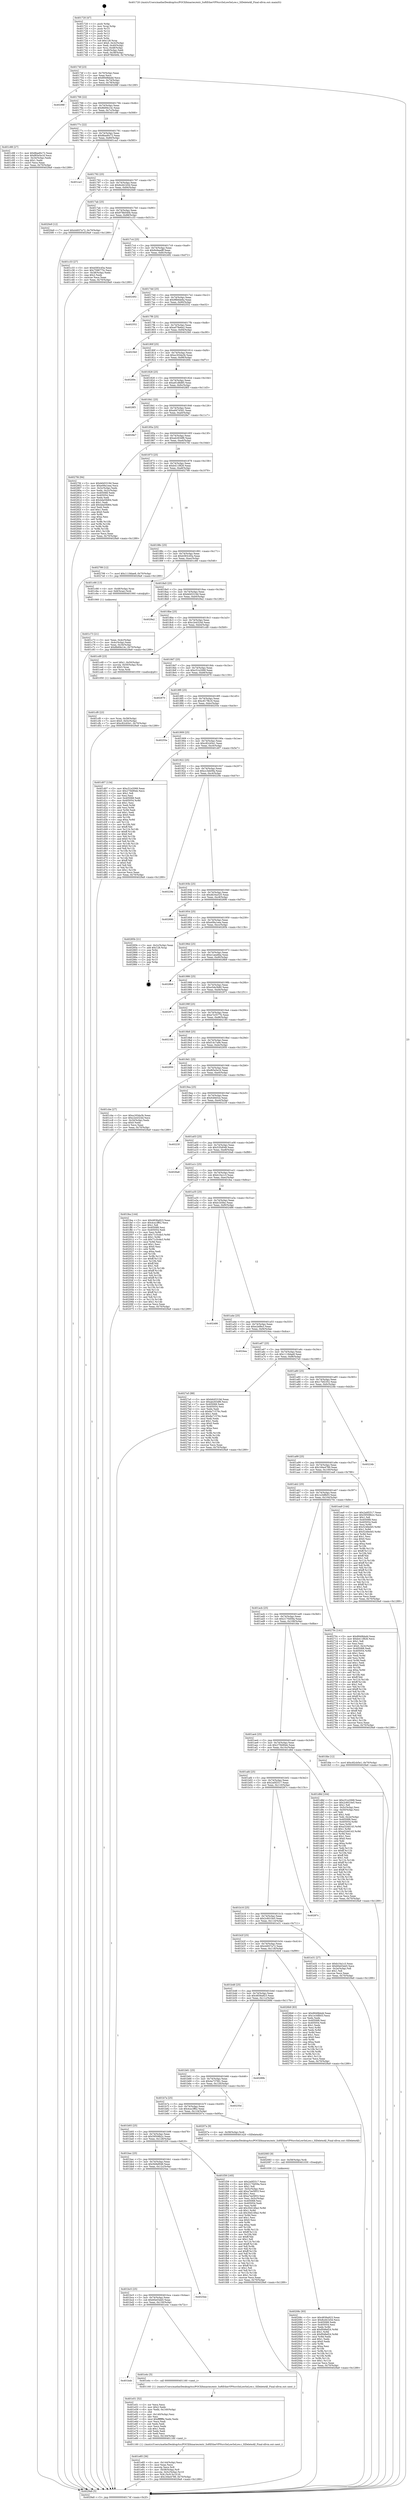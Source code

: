 digraph "0x401720" {
  label = "0x401720 (/mnt/c/Users/mathe/Desktop/tcc/POCII/binaries/extr_SoftEtherVPNsrcSeLowSeLow.c_SlDeleteAll_Final-ollvm.out::main(0))"
  labelloc = "t"
  node[shape=record]

  Entry [label="",width=0.3,height=0.3,shape=circle,fillcolor=black,style=filled]
  "0x40174f" [label="{
     0x40174f [23]\l
     | [instrs]\l
     &nbsp;&nbsp;0x40174f \<+3\>: mov -0x70(%rbp),%eax\l
     &nbsp;&nbsp;0x401752 \<+2\>: mov %eax,%ecx\l
     &nbsp;&nbsp;0x401754 \<+6\>: sub $0x8949bbdd,%ecx\l
     &nbsp;&nbsp;0x40175a \<+3\>: mov %eax,-0x74(%rbp)\l
     &nbsp;&nbsp;0x40175d \<+3\>: mov %ecx,-0x78(%rbp)\l
     &nbsp;&nbsp;0x401760 \<+6\>: je 000000000040298f \<main+0x126f\>\l
  }"]
  "0x40298f" [label="{
     0x40298f\l
  }", style=dashed]
  "0x401766" [label="{
     0x401766 [22]\l
     | [instrs]\l
     &nbsp;&nbsp;0x401766 \<+5\>: jmp 000000000040176b \<main+0x4b\>\l
     &nbsp;&nbsp;0x40176b \<+3\>: mov -0x74(%rbp),%eax\l
     &nbsp;&nbsp;0x40176e \<+5\>: sub $0x8b69e14c,%eax\l
     &nbsp;&nbsp;0x401773 \<+3\>: mov %eax,-0x7c(%rbp)\l
     &nbsp;&nbsp;0x401776 \<+6\>: je 0000000000401c88 \<main+0x568\>\l
  }"]
  Exit [label="",width=0.3,height=0.3,shape=circle,fillcolor=black,style=filled,peripheries=2]
  "0x401c88" [label="{
     0x401c88 [27]\l
     | [instrs]\l
     &nbsp;&nbsp;0x401c88 \<+5\>: mov $0x8bad0c72,%eax\l
     &nbsp;&nbsp;0x401c8d \<+5\>: mov $0xf65e5e16,%ecx\l
     &nbsp;&nbsp;0x401c92 \<+3\>: mov -0x34(%rbp),%edx\l
     &nbsp;&nbsp;0x401c95 \<+3\>: cmp $0x1,%edx\l
     &nbsp;&nbsp;0x401c98 \<+3\>: cmovl %ecx,%eax\l
     &nbsp;&nbsp;0x401c9b \<+3\>: mov %eax,-0x70(%rbp)\l
     &nbsp;&nbsp;0x401c9e \<+5\>: jmp 00000000004029a9 \<main+0x1289\>\l
  }"]
  "0x40177c" [label="{
     0x40177c [22]\l
     | [instrs]\l
     &nbsp;&nbsp;0x40177c \<+5\>: jmp 0000000000401781 \<main+0x61\>\l
     &nbsp;&nbsp;0x401781 \<+3\>: mov -0x74(%rbp),%eax\l
     &nbsp;&nbsp;0x401784 \<+5\>: sub $0x8bad0c72,%eax\l
     &nbsp;&nbsp;0x401789 \<+3\>: mov %eax,-0x80(%rbp)\l
     &nbsp;&nbsp;0x40178c \<+6\>: je 0000000000401ca3 \<main+0x583\>\l
  }"]
  "0x40208c" [label="{
     0x40208c [93]\l
     | [instrs]\l
     &nbsp;&nbsp;0x40208c \<+5\>: mov $0x4836a923,%eax\l
     &nbsp;&nbsp;0x402091 \<+5\>: mov $0x8cd41b5d,%ecx\l
     &nbsp;&nbsp;0x402096 \<+7\>: mov 0x405068,%edx\l
     &nbsp;&nbsp;0x40209d \<+7\>: mov 0x405054,%esi\l
     &nbsp;&nbsp;0x4020a4 \<+3\>: mov %edx,%r8d\l
     &nbsp;&nbsp;0x4020a7 \<+7\>: add $0xf048ef24,%r8d\l
     &nbsp;&nbsp;0x4020ae \<+4\>: sub $0x1,%r8d\l
     &nbsp;&nbsp;0x4020b2 \<+7\>: sub $0xf048ef24,%r8d\l
     &nbsp;&nbsp;0x4020b9 \<+4\>: imul %r8d,%edx\l
     &nbsp;&nbsp;0x4020bd \<+3\>: and $0x1,%edx\l
     &nbsp;&nbsp;0x4020c0 \<+3\>: cmp $0x0,%edx\l
     &nbsp;&nbsp;0x4020c3 \<+4\>: sete %r9b\l
     &nbsp;&nbsp;0x4020c7 \<+3\>: cmp $0xa,%esi\l
     &nbsp;&nbsp;0x4020ca \<+4\>: setl %r10b\l
     &nbsp;&nbsp;0x4020ce \<+3\>: mov %r9b,%r11b\l
     &nbsp;&nbsp;0x4020d1 \<+3\>: and %r10b,%r11b\l
     &nbsp;&nbsp;0x4020d4 \<+3\>: xor %r10b,%r9b\l
     &nbsp;&nbsp;0x4020d7 \<+3\>: or %r9b,%r11b\l
     &nbsp;&nbsp;0x4020da \<+4\>: test $0x1,%r11b\l
     &nbsp;&nbsp;0x4020de \<+3\>: cmovne %ecx,%eax\l
     &nbsp;&nbsp;0x4020e1 \<+3\>: mov %eax,-0x70(%rbp)\l
     &nbsp;&nbsp;0x4020e4 \<+5\>: jmp 00000000004029a9 \<main+0x1289\>\l
  }"]
  "0x401ca3" [label="{
     0x401ca3\l
  }", style=dashed]
  "0x401792" [label="{
     0x401792 [25]\l
     | [instrs]\l
     &nbsp;&nbsp;0x401792 \<+5\>: jmp 0000000000401797 \<main+0x77\>\l
     &nbsp;&nbsp;0x401797 \<+3\>: mov -0x74(%rbp),%eax\l
     &nbsp;&nbsp;0x40179a \<+5\>: sub $0x8cd41b5d,%eax\l
     &nbsp;&nbsp;0x40179f \<+6\>: mov %eax,-0x84(%rbp)\l
     &nbsp;&nbsp;0x4017a5 \<+6\>: je 00000000004020e9 \<main+0x9c9\>\l
  }"]
  "0x402083" [label="{
     0x402083 [9]\l
     | [instrs]\l
     &nbsp;&nbsp;0x402083 \<+4\>: mov -0x58(%rbp),%rdi\l
     &nbsp;&nbsp;0x402087 \<+5\>: call 0000000000401030 \<free@plt\>\l
     | [calls]\l
     &nbsp;&nbsp;0x401030 \{1\} (unknown)\l
  }"]
  "0x4020e9" [label="{
     0x4020e9 [12]\l
     | [instrs]\l
     &nbsp;&nbsp;0x4020e9 \<+7\>: movl $0x44937a72,-0x70(%rbp)\l
     &nbsp;&nbsp;0x4020f0 \<+5\>: jmp 00000000004029a9 \<main+0x1289\>\l
  }"]
  "0x4017ab" [label="{
     0x4017ab [25]\l
     | [instrs]\l
     &nbsp;&nbsp;0x4017ab \<+5\>: jmp 00000000004017b0 \<main+0x90\>\l
     &nbsp;&nbsp;0x4017b0 \<+3\>: mov -0x74(%rbp),%eax\l
     &nbsp;&nbsp;0x4017b3 \<+5\>: sub $0x978b040b,%eax\l
     &nbsp;&nbsp;0x4017b8 \<+6\>: mov %eax,-0x88(%rbp)\l
     &nbsp;&nbsp;0x4017be \<+6\>: je 0000000000401c33 \<main+0x513\>\l
  }"]
  "0x401e85" [label="{
     0x401e85 [36]\l
     | [instrs]\l
     &nbsp;&nbsp;0x401e85 \<+6\>: mov -0x144(%rbp),%ecx\l
     &nbsp;&nbsp;0x401e8b \<+3\>: imul %eax,%ecx\l
     &nbsp;&nbsp;0x401e8e \<+3\>: movslq %ecx,%r8\l
     &nbsp;&nbsp;0x401e91 \<+4\>: mov -0x58(%rbp),%r9\l
     &nbsp;&nbsp;0x401e95 \<+4\>: movslq -0x5c(%rbp),%r10\l
     &nbsp;&nbsp;0x401e99 \<+4\>: mov %r8,(%r9,%r10,8)\l
     &nbsp;&nbsp;0x401e9d \<+7\>: movl $0x184e4789,-0x70(%rbp)\l
     &nbsp;&nbsp;0x401ea4 \<+5\>: jmp 00000000004029a9 \<main+0x1289\>\l
  }"]
  "0x401c33" [label="{
     0x401c33 [27]\l
     | [instrs]\l
     &nbsp;&nbsp;0x401c33 \<+5\>: mov $0xb583c45a,%eax\l
     &nbsp;&nbsp;0x401c38 \<+5\>: mov $0x7598775c,%ecx\l
     &nbsp;&nbsp;0x401c3d \<+3\>: mov -0x38(%rbp),%edx\l
     &nbsp;&nbsp;0x401c40 \<+3\>: cmp $0x2,%edx\l
     &nbsp;&nbsp;0x401c43 \<+3\>: cmovne %ecx,%eax\l
     &nbsp;&nbsp;0x401c46 \<+3\>: mov %eax,-0x70(%rbp)\l
     &nbsp;&nbsp;0x401c49 \<+5\>: jmp 00000000004029a9 \<main+0x1289\>\l
  }"]
  "0x4017c4" [label="{
     0x4017c4 [25]\l
     | [instrs]\l
     &nbsp;&nbsp;0x4017c4 \<+5\>: jmp 00000000004017c9 \<main+0xa9\>\l
     &nbsp;&nbsp;0x4017c9 \<+3\>: mov -0x74(%rbp),%eax\l
     &nbsp;&nbsp;0x4017cc \<+5\>: sub $0x9c6eadff,%eax\l
     &nbsp;&nbsp;0x4017d1 \<+6\>: mov %eax,-0x8c(%rbp)\l
     &nbsp;&nbsp;0x4017d7 \<+6\>: je 0000000000402492 \<main+0xd72\>\l
  }"]
  "0x4029a9" [label="{
     0x4029a9 [5]\l
     | [instrs]\l
     &nbsp;&nbsp;0x4029a9 \<+5\>: jmp 000000000040174f \<main+0x2f\>\l
  }"]
  "0x401720" [label="{
     0x401720 [47]\l
     | [instrs]\l
     &nbsp;&nbsp;0x401720 \<+1\>: push %rbp\l
     &nbsp;&nbsp;0x401721 \<+3\>: mov %rsp,%rbp\l
     &nbsp;&nbsp;0x401724 \<+2\>: push %r15\l
     &nbsp;&nbsp;0x401726 \<+2\>: push %r14\l
     &nbsp;&nbsp;0x401728 \<+2\>: push %r13\l
     &nbsp;&nbsp;0x40172a \<+2\>: push %r12\l
     &nbsp;&nbsp;0x40172c \<+1\>: push %rbx\l
     &nbsp;&nbsp;0x40172d \<+7\>: sub $0x128,%rsp\l
     &nbsp;&nbsp;0x401734 \<+7\>: movl $0x0,-0x3c(%rbp)\l
     &nbsp;&nbsp;0x40173b \<+3\>: mov %edi,-0x40(%rbp)\l
     &nbsp;&nbsp;0x40173e \<+4\>: mov %rsi,-0x48(%rbp)\l
     &nbsp;&nbsp;0x401742 \<+3\>: mov -0x40(%rbp),%edi\l
     &nbsp;&nbsp;0x401745 \<+3\>: mov %edi,-0x38(%rbp)\l
     &nbsp;&nbsp;0x401748 \<+7\>: movl $0x978b040b,-0x70(%rbp)\l
  }"]
  "0x401e51" [label="{
     0x401e51 [52]\l
     | [instrs]\l
     &nbsp;&nbsp;0x401e51 \<+2\>: xor %ecx,%ecx\l
     &nbsp;&nbsp;0x401e53 \<+5\>: mov $0x2,%edx\l
     &nbsp;&nbsp;0x401e58 \<+6\>: mov %edx,-0x140(%rbp)\l
     &nbsp;&nbsp;0x401e5e \<+1\>: cltd\l
     &nbsp;&nbsp;0x401e5f \<+6\>: mov -0x140(%rbp),%esi\l
     &nbsp;&nbsp;0x401e65 \<+2\>: idiv %esi\l
     &nbsp;&nbsp;0x401e67 \<+6\>: imul $0xfffffffe,%edx,%edx\l
     &nbsp;&nbsp;0x401e6d \<+2\>: mov %ecx,%edi\l
     &nbsp;&nbsp;0x401e6f \<+2\>: sub %edx,%edi\l
     &nbsp;&nbsp;0x401e71 \<+2\>: mov %ecx,%edx\l
     &nbsp;&nbsp;0x401e73 \<+3\>: sub $0x1,%edx\l
     &nbsp;&nbsp;0x401e76 \<+2\>: add %edx,%edi\l
     &nbsp;&nbsp;0x401e78 \<+2\>: sub %edi,%ecx\l
     &nbsp;&nbsp;0x401e7a \<+6\>: mov %ecx,-0x144(%rbp)\l
     &nbsp;&nbsp;0x401e80 \<+5\>: call 0000000000401160 \<next_i\>\l
     | [calls]\l
     &nbsp;&nbsp;0x401160 \{1\} (/mnt/c/Users/mathe/Desktop/tcc/POCII/binaries/extr_SoftEtherVPNsrcSeLowSeLow.c_SlDeleteAll_Final-ollvm.out::next_i)\l
  }"]
  "0x402492" [label="{
     0x402492\l
  }", style=dashed]
  "0x4017dd" [label="{
     0x4017dd [25]\l
     | [instrs]\l
     &nbsp;&nbsp;0x4017dd \<+5\>: jmp 00000000004017e2 \<main+0xc2\>\l
     &nbsp;&nbsp;0x4017e2 \<+3\>: mov -0x74(%rbp),%eax\l
     &nbsp;&nbsp;0x4017e5 \<+5\>: sub $0x9fb6de6a,%eax\l
     &nbsp;&nbsp;0x4017ea \<+6\>: mov %eax,-0x90(%rbp)\l
     &nbsp;&nbsp;0x4017f0 \<+6\>: je 0000000000402552 \<main+0xe32\>\l
  }"]
  "0x401bde" [label="{
     0x401bde\l
  }", style=dashed]
  "0x402552" [label="{
     0x402552\l
  }", style=dashed]
  "0x4017f6" [label="{
     0x4017f6 [25]\l
     | [instrs]\l
     &nbsp;&nbsp;0x4017f6 \<+5\>: jmp 00000000004017fb \<main+0xdb\>\l
     &nbsp;&nbsp;0x4017fb \<+3\>: mov -0x74(%rbp),%eax\l
     &nbsp;&nbsp;0x4017fe \<+5\>: sub $0xa078e6a2,%eax\l
     &nbsp;&nbsp;0x401803 \<+6\>: mov %eax,-0x94(%rbp)\l
     &nbsp;&nbsp;0x401809 \<+6\>: je 00000000004023b0 \<main+0xc90\>\l
  }"]
  "0x401e4c" [label="{
     0x401e4c [5]\l
     | [instrs]\l
     &nbsp;&nbsp;0x401e4c \<+5\>: call 0000000000401160 \<next_i\>\l
     | [calls]\l
     &nbsp;&nbsp;0x401160 \{1\} (/mnt/c/Users/mathe/Desktop/tcc/POCII/binaries/extr_SoftEtherVPNsrcSeLowSeLow.c_SlDeleteAll_Final-ollvm.out::next_i)\l
  }"]
  "0x4023b0" [label="{
     0x4023b0\l
  }", style=dashed]
  "0x40180f" [label="{
     0x40180f [25]\l
     | [instrs]\l
     &nbsp;&nbsp;0x40180f \<+5\>: jmp 0000000000401814 \<main+0xf4\>\l
     &nbsp;&nbsp;0x401814 \<+3\>: mov -0x74(%rbp),%eax\l
     &nbsp;&nbsp;0x401817 \<+5\>: sub $0xa183da3b,%eax\l
     &nbsp;&nbsp;0x40181c \<+6\>: mov %eax,-0x98(%rbp)\l
     &nbsp;&nbsp;0x401822 \<+6\>: je 000000000040269c \<main+0xf7c\>\l
  }"]
  "0x401bc5" [label="{
     0x401bc5 [25]\l
     | [instrs]\l
     &nbsp;&nbsp;0x401bc5 \<+5\>: jmp 0000000000401bca \<main+0x4aa\>\l
     &nbsp;&nbsp;0x401bca \<+3\>: mov -0x74(%rbp),%eax\l
     &nbsp;&nbsp;0x401bcd \<+5\>: sub $0x60e03eb5,%eax\l
     &nbsp;&nbsp;0x401bd2 \<+6\>: mov %eax,-0x130(%rbp)\l
     &nbsp;&nbsp;0x401bd8 \<+6\>: je 0000000000401e4c \<main+0x72c\>\l
  }"]
  "0x40269c" [label="{
     0x40269c\l
  }", style=dashed]
  "0x401828" [label="{
     0x401828 [25]\l
     | [instrs]\l
     &nbsp;&nbsp;0x401828 \<+5\>: jmp 000000000040182d \<main+0x10d\>\l
     &nbsp;&nbsp;0x40182d \<+3\>: mov -0x74(%rbp),%eax\l
     &nbsp;&nbsp;0x401830 \<+5\>: sub $0xa91d8d85,%eax\l
     &nbsp;&nbsp;0x401835 \<+6\>: mov %eax,-0x9c(%rbp)\l
     &nbsp;&nbsp;0x40183b \<+6\>: je 00000000004028f3 \<main+0x11d3\>\l
  }"]
  "0x4025ee" [label="{
     0x4025ee\l
  }", style=dashed]
  "0x4028f3" [label="{
     0x4028f3\l
  }", style=dashed]
  "0x401841" [label="{
     0x401841 [25]\l
     | [instrs]\l
     &nbsp;&nbsp;0x401841 \<+5\>: jmp 0000000000401846 \<main+0x126\>\l
     &nbsp;&nbsp;0x401846 \<+3\>: mov -0x74(%rbp),%eax\l
     &nbsp;&nbsp;0x401849 \<+5\>: sub $0xa947d3d1,%eax\l
     &nbsp;&nbsp;0x40184e \<+6\>: mov %eax,-0xa0(%rbp)\l
     &nbsp;&nbsp;0x401854 \<+6\>: je 00000000004028e7 \<main+0x11c7\>\l
  }"]
  "0x401bac" [label="{
     0x401bac [25]\l
     | [instrs]\l
     &nbsp;&nbsp;0x401bac \<+5\>: jmp 0000000000401bb1 \<main+0x491\>\l
     &nbsp;&nbsp;0x401bb1 \<+3\>: mov -0x74(%rbp),%eax\l
     &nbsp;&nbsp;0x401bb4 \<+5\>: sub $0x5b9ef048,%eax\l
     &nbsp;&nbsp;0x401bb9 \<+6\>: mov %eax,-0x12c(%rbp)\l
     &nbsp;&nbsp;0x401bbf \<+6\>: je 00000000004025ee \<main+0xece\>\l
  }"]
  "0x4028e7" [label="{
     0x4028e7\l
  }", style=dashed]
  "0x40185a" [label="{
     0x40185a [25]\l
     | [instrs]\l
     &nbsp;&nbsp;0x40185a \<+5\>: jmp 000000000040185f \<main+0x13f\>\l
     &nbsp;&nbsp;0x40185f \<+3\>: mov -0x74(%rbp),%eax\l
     &nbsp;&nbsp;0x401862 \<+5\>: sub $0xab263df6,%eax\l
     &nbsp;&nbsp;0x401867 \<+6\>: mov %eax,-0xa4(%rbp)\l
     &nbsp;&nbsp;0x40186d \<+6\>: je 00000000004027fd \<main+0x10dd\>\l
  }"]
  "0x401f39" [label="{
     0x401f39 [165]\l
     | [instrs]\l
     &nbsp;&nbsp;0x401f39 \<+5\>: mov $0x2a0f2517,%eax\l
     &nbsp;&nbsp;0x401f3e \<+5\>: mov $0x2170d59a,%ecx\l
     &nbsp;&nbsp;0x401f43 \<+2\>: mov $0x1,%dl\l
     &nbsp;&nbsp;0x401f45 \<+3\>: mov -0x5c(%rbp),%esi\l
     &nbsp;&nbsp;0x401f48 \<+6\>: add $0xa7ee5853,%esi\l
     &nbsp;&nbsp;0x401f4e \<+3\>: add $0x1,%esi\l
     &nbsp;&nbsp;0x401f51 \<+6\>: sub $0xa7ee5853,%esi\l
     &nbsp;&nbsp;0x401f57 \<+3\>: mov %esi,-0x5c(%rbp)\l
     &nbsp;&nbsp;0x401f5a \<+7\>: mov 0x405068,%esi\l
     &nbsp;&nbsp;0x401f61 \<+7\>: mov 0x405054,%edi\l
     &nbsp;&nbsp;0x401f68 \<+3\>: mov %esi,%r8d\l
     &nbsp;&nbsp;0x401f6b \<+7\>: add $0x30d149a2,%r8d\l
     &nbsp;&nbsp;0x401f72 \<+4\>: sub $0x1,%r8d\l
     &nbsp;&nbsp;0x401f76 \<+7\>: sub $0x30d149a2,%r8d\l
     &nbsp;&nbsp;0x401f7d \<+4\>: imul %r8d,%esi\l
     &nbsp;&nbsp;0x401f81 \<+3\>: and $0x1,%esi\l
     &nbsp;&nbsp;0x401f84 \<+3\>: cmp $0x0,%esi\l
     &nbsp;&nbsp;0x401f87 \<+4\>: sete %r9b\l
     &nbsp;&nbsp;0x401f8b \<+3\>: cmp $0xa,%edi\l
     &nbsp;&nbsp;0x401f8e \<+4\>: setl %r10b\l
     &nbsp;&nbsp;0x401f92 \<+3\>: mov %r9b,%r11b\l
     &nbsp;&nbsp;0x401f95 \<+4\>: xor $0xff,%r11b\l
     &nbsp;&nbsp;0x401f99 \<+3\>: mov %r10b,%bl\l
     &nbsp;&nbsp;0x401f9c \<+3\>: xor $0xff,%bl\l
     &nbsp;&nbsp;0x401f9f \<+3\>: xor $0x1,%dl\l
     &nbsp;&nbsp;0x401fa2 \<+3\>: mov %r11b,%r14b\l
     &nbsp;&nbsp;0x401fa5 \<+4\>: and $0xff,%r14b\l
     &nbsp;&nbsp;0x401fa9 \<+3\>: and %dl,%r9b\l
     &nbsp;&nbsp;0x401fac \<+3\>: mov %bl,%r15b\l
     &nbsp;&nbsp;0x401faf \<+4\>: and $0xff,%r15b\l
     &nbsp;&nbsp;0x401fb3 \<+3\>: and %dl,%r10b\l
     &nbsp;&nbsp;0x401fb6 \<+3\>: or %r9b,%r14b\l
     &nbsp;&nbsp;0x401fb9 \<+3\>: or %r10b,%r15b\l
     &nbsp;&nbsp;0x401fbc \<+3\>: xor %r15b,%r14b\l
     &nbsp;&nbsp;0x401fbf \<+3\>: or %bl,%r11b\l
     &nbsp;&nbsp;0x401fc2 \<+4\>: xor $0xff,%r11b\l
     &nbsp;&nbsp;0x401fc6 \<+3\>: or $0x1,%dl\l
     &nbsp;&nbsp;0x401fc9 \<+3\>: and %dl,%r11b\l
     &nbsp;&nbsp;0x401fcc \<+3\>: or %r11b,%r14b\l
     &nbsp;&nbsp;0x401fcf \<+4\>: test $0x1,%r14b\l
     &nbsp;&nbsp;0x401fd3 \<+3\>: cmovne %ecx,%eax\l
     &nbsp;&nbsp;0x401fd6 \<+3\>: mov %eax,-0x70(%rbp)\l
     &nbsp;&nbsp;0x401fd9 \<+5\>: jmp 00000000004029a9 \<main+0x1289\>\l
  }"]
  "0x4027fd" [label="{
     0x4027fd [94]\l
     | [instrs]\l
     &nbsp;&nbsp;0x4027fd \<+5\>: mov $0xb645319d,%eax\l
     &nbsp;&nbsp;0x402802 \<+5\>: mov $0xe09a1eea,%ecx\l
     &nbsp;&nbsp;0x402807 \<+3\>: mov -0x3c(%rbp),%edx\l
     &nbsp;&nbsp;0x40280a \<+3\>: mov %edx,-0x2c(%rbp)\l
     &nbsp;&nbsp;0x40280d \<+7\>: mov 0x405068,%edx\l
     &nbsp;&nbsp;0x402814 \<+7\>: mov 0x405054,%esi\l
     &nbsp;&nbsp;0x40281b \<+2\>: mov %edx,%edi\l
     &nbsp;&nbsp;0x40281d \<+6\>: sub $0x4da59d64,%edi\l
     &nbsp;&nbsp;0x402823 \<+3\>: sub $0x1,%edi\l
     &nbsp;&nbsp;0x402826 \<+6\>: add $0x4da59d64,%edi\l
     &nbsp;&nbsp;0x40282c \<+3\>: imul %edi,%edx\l
     &nbsp;&nbsp;0x40282f \<+3\>: and $0x1,%edx\l
     &nbsp;&nbsp;0x402832 \<+3\>: cmp $0x0,%edx\l
     &nbsp;&nbsp;0x402835 \<+4\>: sete %r8b\l
     &nbsp;&nbsp;0x402839 \<+3\>: cmp $0xa,%esi\l
     &nbsp;&nbsp;0x40283c \<+4\>: setl %r9b\l
     &nbsp;&nbsp;0x402840 \<+3\>: mov %r8b,%r10b\l
     &nbsp;&nbsp;0x402843 \<+3\>: and %r9b,%r10b\l
     &nbsp;&nbsp;0x402846 \<+3\>: xor %r9b,%r8b\l
     &nbsp;&nbsp;0x402849 \<+3\>: or %r8b,%r10b\l
     &nbsp;&nbsp;0x40284c \<+4\>: test $0x1,%r10b\l
     &nbsp;&nbsp;0x402850 \<+3\>: cmovne %ecx,%eax\l
     &nbsp;&nbsp;0x402853 \<+3\>: mov %eax,-0x70(%rbp)\l
     &nbsp;&nbsp;0x402856 \<+5\>: jmp 00000000004029a9 \<main+0x1289\>\l
  }"]
  "0x401873" [label="{
     0x401873 [25]\l
     | [instrs]\l
     &nbsp;&nbsp;0x401873 \<+5\>: jmp 0000000000401878 \<main+0x158\>\l
     &nbsp;&nbsp;0x401878 \<+3\>: mov -0x74(%rbp),%eax\l
     &nbsp;&nbsp;0x40187b \<+5\>: sub $0xb411f826,%eax\l
     &nbsp;&nbsp;0x401880 \<+6\>: mov %eax,-0xa8(%rbp)\l
     &nbsp;&nbsp;0x401886 \<+6\>: je 0000000000402799 \<main+0x1079\>\l
  }"]
  "0x401b93" [label="{
     0x401b93 [25]\l
     | [instrs]\l
     &nbsp;&nbsp;0x401b93 \<+5\>: jmp 0000000000401b98 \<main+0x478\>\l
     &nbsp;&nbsp;0x401b98 \<+3\>: mov -0x74(%rbp),%eax\l
     &nbsp;&nbsp;0x401b9b \<+5\>: sub $0x59508b2c,%eax\l
     &nbsp;&nbsp;0x401ba0 \<+6\>: mov %eax,-0x128(%rbp)\l
     &nbsp;&nbsp;0x401ba6 \<+6\>: je 0000000000401f39 \<main+0x819\>\l
  }"]
  "0x402799" [label="{
     0x402799 [12]\l
     | [instrs]\l
     &nbsp;&nbsp;0x402799 \<+7\>: movl $0x1118dae8,-0x70(%rbp)\l
     &nbsp;&nbsp;0x4027a0 \<+5\>: jmp 00000000004029a9 \<main+0x1289\>\l
  }"]
  "0x40188c" [label="{
     0x40188c [25]\l
     | [instrs]\l
     &nbsp;&nbsp;0x40188c \<+5\>: jmp 0000000000401891 \<main+0x171\>\l
     &nbsp;&nbsp;0x401891 \<+3\>: mov -0x74(%rbp),%eax\l
     &nbsp;&nbsp;0x401894 \<+5\>: sub $0xb583c45a,%eax\l
     &nbsp;&nbsp;0x401899 \<+6\>: mov %eax,-0xac(%rbp)\l
     &nbsp;&nbsp;0x40189f \<+6\>: je 0000000000401c66 \<main+0x546\>\l
  }"]
  "0x40207a" [label="{
     0x40207a [9]\l
     | [instrs]\l
     &nbsp;&nbsp;0x40207a \<+4\>: mov -0x58(%rbp),%rdi\l
     &nbsp;&nbsp;0x40207e \<+5\>: call 0000000000401420 \<SlDeleteAll\>\l
     | [calls]\l
     &nbsp;&nbsp;0x401420 \{1\} (/mnt/c/Users/mathe/Desktop/tcc/POCII/binaries/extr_SoftEtherVPNsrcSeLowSeLow.c_SlDeleteAll_Final-ollvm.out::SlDeleteAll)\l
  }"]
  "0x401c66" [label="{
     0x401c66 [13]\l
     | [instrs]\l
     &nbsp;&nbsp;0x401c66 \<+4\>: mov -0x48(%rbp),%rax\l
     &nbsp;&nbsp;0x401c6a \<+4\>: mov 0x8(%rax),%rdi\l
     &nbsp;&nbsp;0x401c6e \<+5\>: call 0000000000401060 \<atoi@plt\>\l
     | [calls]\l
     &nbsp;&nbsp;0x401060 \{1\} (unknown)\l
  }"]
  "0x4018a5" [label="{
     0x4018a5 [25]\l
     | [instrs]\l
     &nbsp;&nbsp;0x4018a5 \<+5\>: jmp 00000000004018aa \<main+0x18a\>\l
     &nbsp;&nbsp;0x4018aa \<+3\>: mov -0x74(%rbp),%eax\l
     &nbsp;&nbsp;0x4018ad \<+5\>: sub $0xb645319d,%eax\l
     &nbsp;&nbsp;0x4018b2 \<+6\>: mov %eax,-0xb0(%rbp)\l
     &nbsp;&nbsp;0x4018b8 \<+6\>: je 00000000004029a2 \<main+0x1282\>\l
  }"]
  "0x401c73" [label="{
     0x401c73 [21]\l
     | [instrs]\l
     &nbsp;&nbsp;0x401c73 \<+3\>: mov %eax,-0x4c(%rbp)\l
     &nbsp;&nbsp;0x401c76 \<+3\>: mov -0x4c(%rbp),%eax\l
     &nbsp;&nbsp;0x401c79 \<+3\>: mov %eax,-0x34(%rbp)\l
     &nbsp;&nbsp;0x401c7c \<+7\>: movl $0x8b69e14c,-0x70(%rbp)\l
     &nbsp;&nbsp;0x401c83 \<+5\>: jmp 00000000004029a9 \<main+0x1289\>\l
  }"]
  "0x401b7a" [label="{
     0x401b7a [25]\l
     | [instrs]\l
     &nbsp;&nbsp;0x401b7a \<+5\>: jmp 0000000000401b7f \<main+0x45f\>\l
     &nbsp;&nbsp;0x401b7f \<+3\>: mov -0x74(%rbp),%eax\l
     &nbsp;&nbsp;0x401b82 \<+5\>: sub $0x4ca1ff62,%eax\l
     &nbsp;&nbsp;0x401b87 \<+6\>: mov %eax,-0x124(%rbp)\l
     &nbsp;&nbsp;0x401b8d \<+6\>: je 000000000040207a \<main+0x95a\>\l
  }"]
  "0x4029a2" [label="{
     0x4029a2\l
  }", style=dashed]
  "0x4018be" [label="{
     0x4018be [25]\l
     | [instrs]\l
     &nbsp;&nbsp;0x4018be \<+5\>: jmp 00000000004018c3 \<main+0x1a3\>\l
     &nbsp;&nbsp;0x4018c3 \<+3\>: mov -0x74(%rbp),%eax\l
     &nbsp;&nbsp;0x4018c6 \<+5\>: sub $0xc2e4324d,%eax\l
     &nbsp;&nbsp;0x4018cb \<+6\>: mov %eax,-0xb4(%rbp)\l
     &nbsp;&nbsp;0x4018d1 \<+6\>: je 0000000000401cd9 \<main+0x5b9\>\l
  }"]
  "0x40235d" [label="{
     0x40235d\l
  }", style=dashed]
  "0x401cd9" [label="{
     0x401cd9 [23]\l
     | [instrs]\l
     &nbsp;&nbsp;0x401cd9 \<+7\>: movl $0x1,-0x50(%rbp)\l
     &nbsp;&nbsp;0x401ce0 \<+4\>: movslq -0x50(%rbp),%rax\l
     &nbsp;&nbsp;0x401ce4 \<+4\>: shl $0x3,%rax\l
     &nbsp;&nbsp;0x401ce8 \<+3\>: mov %rax,%rdi\l
     &nbsp;&nbsp;0x401ceb \<+5\>: call 0000000000401050 \<malloc@plt\>\l
     | [calls]\l
     &nbsp;&nbsp;0x401050 \{1\} (unknown)\l
  }"]
  "0x4018d7" [label="{
     0x4018d7 [25]\l
     | [instrs]\l
     &nbsp;&nbsp;0x4018d7 \<+5\>: jmp 00000000004018dc \<main+0x1bc\>\l
     &nbsp;&nbsp;0x4018dc \<+3\>: mov -0x74(%rbp),%eax\l
     &nbsp;&nbsp;0x4018df \<+5\>: sub $0xc51e2068,%eax\l
     &nbsp;&nbsp;0x4018e4 \<+6\>: mov %eax,-0xb8(%rbp)\l
     &nbsp;&nbsp;0x4018ea \<+6\>: je 0000000000402870 \<main+0x1150\>\l
  }"]
  "0x401b61" [label="{
     0x401b61 [25]\l
     | [instrs]\l
     &nbsp;&nbsp;0x401b61 \<+5\>: jmp 0000000000401b66 \<main+0x446\>\l
     &nbsp;&nbsp;0x401b66 \<+3\>: mov -0x74(%rbp),%eax\l
     &nbsp;&nbsp;0x401b69 \<+5\>: sub $0x4a737fd1,%eax\l
     &nbsp;&nbsp;0x401b6e \<+6\>: mov %eax,-0x120(%rbp)\l
     &nbsp;&nbsp;0x401b74 \<+6\>: je 000000000040235d \<main+0xc3d\>\l
  }"]
  "0x402870" [label="{
     0x402870\l
  }", style=dashed]
  "0x4018f0" [label="{
     0x4018f0 [25]\l
     | [instrs]\l
     &nbsp;&nbsp;0x4018f0 \<+5\>: jmp 00000000004018f5 \<main+0x1d5\>\l
     &nbsp;&nbsp;0x4018f5 \<+3\>: mov -0x74(%rbp),%eax\l
     &nbsp;&nbsp;0x4018f8 \<+5\>: sub $0xc817fb16,%eax\l
     &nbsp;&nbsp;0x4018fd \<+6\>: mov %eax,-0xbc(%rbp)\l
     &nbsp;&nbsp;0x401903 \<+6\>: je 000000000040255e \<main+0xe3e\>\l
  }"]
  "0x40289b" [label="{
     0x40289b\l
  }", style=dashed]
  "0x40255e" [label="{
     0x40255e\l
  }", style=dashed]
  "0x401909" [label="{
     0x401909 [25]\l
     | [instrs]\l
     &nbsp;&nbsp;0x401909 \<+5\>: jmp 000000000040190e \<main+0x1ee\>\l
     &nbsp;&nbsp;0x40190e \<+3\>: mov -0x74(%rbp),%eax\l
     &nbsp;&nbsp;0x401911 \<+5\>: sub $0xc82cb5e1,%eax\l
     &nbsp;&nbsp;0x401916 \<+6\>: mov %eax,-0xc0(%rbp)\l
     &nbsp;&nbsp;0x40191c \<+6\>: je 0000000000401d07 \<main+0x5e7\>\l
  }"]
  "0x401b48" [label="{
     0x401b48 [25]\l
     | [instrs]\l
     &nbsp;&nbsp;0x401b48 \<+5\>: jmp 0000000000401b4d \<main+0x42d\>\l
     &nbsp;&nbsp;0x401b4d \<+3\>: mov -0x74(%rbp),%eax\l
     &nbsp;&nbsp;0x401b50 \<+5\>: sub $0x4836a923,%eax\l
     &nbsp;&nbsp;0x401b55 \<+6\>: mov %eax,-0x11c(%rbp)\l
     &nbsp;&nbsp;0x401b5b \<+6\>: je 000000000040289b \<main+0x117b\>\l
  }"]
  "0x401d07" [label="{
     0x401d07 [134]\l
     | [instrs]\l
     &nbsp;&nbsp;0x401d07 \<+5\>: mov $0xc51e2068,%eax\l
     &nbsp;&nbsp;0x401d0c \<+5\>: mov $0x275b90eb,%ecx\l
     &nbsp;&nbsp;0x401d11 \<+2\>: mov $0x1,%dl\l
     &nbsp;&nbsp;0x401d13 \<+2\>: xor %esi,%esi\l
     &nbsp;&nbsp;0x401d15 \<+7\>: mov 0x405068,%edi\l
     &nbsp;&nbsp;0x401d1c \<+8\>: mov 0x405054,%r8d\l
     &nbsp;&nbsp;0x401d24 \<+3\>: sub $0x1,%esi\l
     &nbsp;&nbsp;0x401d27 \<+3\>: mov %edi,%r9d\l
     &nbsp;&nbsp;0x401d2a \<+3\>: add %esi,%r9d\l
     &nbsp;&nbsp;0x401d2d \<+4\>: imul %r9d,%edi\l
     &nbsp;&nbsp;0x401d31 \<+3\>: and $0x1,%edi\l
     &nbsp;&nbsp;0x401d34 \<+3\>: cmp $0x0,%edi\l
     &nbsp;&nbsp;0x401d37 \<+4\>: sete %r10b\l
     &nbsp;&nbsp;0x401d3b \<+4\>: cmp $0xa,%r8d\l
     &nbsp;&nbsp;0x401d3f \<+4\>: setl %r11b\l
     &nbsp;&nbsp;0x401d43 \<+3\>: mov %r10b,%bl\l
     &nbsp;&nbsp;0x401d46 \<+3\>: xor $0xff,%bl\l
     &nbsp;&nbsp;0x401d49 \<+3\>: mov %r11b,%r14b\l
     &nbsp;&nbsp;0x401d4c \<+4\>: xor $0xff,%r14b\l
     &nbsp;&nbsp;0x401d50 \<+3\>: xor $0x0,%dl\l
     &nbsp;&nbsp;0x401d53 \<+3\>: mov %bl,%r15b\l
     &nbsp;&nbsp;0x401d56 \<+4\>: and $0x0,%r15b\l
     &nbsp;&nbsp;0x401d5a \<+3\>: and %dl,%r10b\l
     &nbsp;&nbsp;0x401d5d \<+3\>: mov %r14b,%r12b\l
     &nbsp;&nbsp;0x401d60 \<+4\>: and $0x0,%r12b\l
     &nbsp;&nbsp;0x401d64 \<+3\>: and %dl,%r11b\l
     &nbsp;&nbsp;0x401d67 \<+3\>: or %r10b,%r15b\l
     &nbsp;&nbsp;0x401d6a \<+3\>: or %r11b,%r12b\l
     &nbsp;&nbsp;0x401d6d \<+3\>: xor %r12b,%r15b\l
     &nbsp;&nbsp;0x401d70 \<+3\>: or %r14b,%bl\l
     &nbsp;&nbsp;0x401d73 \<+3\>: xor $0xff,%bl\l
     &nbsp;&nbsp;0x401d76 \<+3\>: or $0x0,%dl\l
     &nbsp;&nbsp;0x401d79 \<+2\>: and %dl,%bl\l
     &nbsp;&nbsp;0x401d7b \<+3\>: or %bl,%r15b\l
     &nbsp;&nbsp;0x401d7e \<+4\>: test $0x1,%r15b\l
     &nbsp;&nbsp;0x401d82 \<+3\>: cmovne %ecx,%eax\l
     &nbsp;&nbsp;0x401d85 \<+3\>: mov %eax,-0x70(%rbp)\l
     &nbsp;&nbsp;0x401d88 \<+5\>: jmp 00000000004029a9 \<main+0x1289\>\l
  }"]
  "0x401922" [label="{
     0x401922 [25]\l
     | [instrs]\l
     &nbsp;&nbsp;0x401922 \<+5\>: jmp 0000000000401927 \<main+0x207\>\l
     &nbsp;&nbsp;0x401927 \<+3\>: mov -0x74(%rbp),%eax\l
     &nbsp;&nbsp;0x40192a \<+5\>: sub $0xcc3eb09a,%eax\l
     &nbsp;&nbsp;0x40192f \<+6\>: mov %eax,-0xc4(%rbp)\l
     &nbsp;&nbsp;0x401935 \<+6\>: je 000000000040229e \<main+0xb7e\>\l
  }"]
  "0x4026b9" [label="{
     0x4026b9 [83]\l
     | [instrs]\l
     &nbsp;&nbsp;0x4026b9 \<+5\>: mov $0x8949bbdd,%eax\l
     &nbsp;&nbsp;0x4026be \<+5\>: mov $0x1e3dfb03,%ecx\l
     &nbsp;&nbsp;0x4026c3 \<+2\>: xor %edx,%edx\l
     &nbsp;&nbsp;0x4026c5 \<+7\>: mov 0x405068,%esi\l
     &nbsp;&nbsp;0x4026cc \<+7\>: mov 0x405054,%edi\l
     &nbsp;&nbsp;0x4026d3 \<+3\>: sub $0x1,%edx\l
     &nbsp;&nbsp;0x4026d6 \<+3\>: mov %esi,%r8d\l
     &nbsp;&nbsp;0x4026d9 \<+3\>: add %edx,%r8d\l
     &nbsp;&nbsp;0x4026dc \<+4\>: imul %r8d,%esi\l
     &nbsp;&nbsp;0x4026e0 \<+3\>: and $0x1,%esi\l
     &nbsp;&nbsp;0x4026e3 \<+3\>: cmp $0x0,%esi\l
     &nbsp;&nbsp;0x4026e6 \<+4\>: sete %r9b\l
     &nbsp;&nbsp;0x4026ea \<+3\>: cmp $0xa,%edi\l
     &nbsp;&nbsp;0x4026ed \<+4\>: setl %r10b\l
     &nbsp;&nbsp;0x4026f1 \<+3\>: mov %r9b,%r11b\l
     &nbsp;&nbsp;0x4026f4 \<+3\>: and %r10b,%r11b\l
     &nbsp;&nbsp;0x4026f7 \<+3\>: xor %r10b,%r9b\l
     &nbsp;&nbsp;0x4026fa \<+3\>: or %r9b,%r11b\l
     &nbsp;&nbsp;0x4026fd \<+4\>: test $0x1,%r11b\l
     &nbsp;&nbsp;0x402701 \<+3\>: cmovne %ecx,%eax\l
     &nbsp;&nbsp;0x402704 \<+3\>: mov %eax,-0x70(%rbp)\l
     &nbsp;&nbsp;0x402707 \<+5\>: jmp 00000000004029a9 \<main+0x1289\>\l
  }"]
  "0x40229e" [label="{
     0x40229e\l
  }", style=dashed]
  "0x40193b" [label="{
     0x40193b [25]\l
     | [instrs]\l
     &nbsp;&nbsp;0x40193b \<+5\>: jmp 0000000000401940 \<main+0x220\>\l
     &nbsp;&nbsp;0x401940 \<+3\>: mov -0x74(%rbp),%eax\l
     &nbsp;&nbsp;0x401943 \<+5\>: sub $0xdb34a525,%eax\l
     &nbsp;&nbsp;0x401948 \<+6\>: mov %eax,-0xc8(%rbp)\l
     &nbsp;&nbsp;0x40194e \<+6\>: je 0000000000402690 \<main+0xf70\>\l
  }"]
  "0x401b2f" [label="{
     0x401b2f [25]\l
     | [instrs]\l
     &nbsp;&nbsp;0x401b2f \<+5\>: jmp 0000000000401b34 \<main+0x414\>\l
     &nbsp;&nbsp;0x401b34 \<+3\>: mov -0x74(%rbp),%eax\l
     &nbsp;&nbsp;0x401b37 \<+5\>: sub $0x44937a72,%eax\l
     &nbsp;&nbsp;0x401b3c \<+6\>: mov %eax,-0x118(%rbp)\l
     &nbsp;&nbsp;0x401b42 \<+6\>: je 00000000004026b9 \<main+0xf99\>\l
  }"]
  "0x402690" [label="{
     0x402690\l
  }", style=dashed]
  "0x401954" [label="{
     0x401954 [25]\l
     | [instrs]\l
     &nbsp;&nbsp;0x401954 \<+5\>: jmp 0000000000401959 \<main+0x239\>\l
     &nbsp;&nbsp;0x401959 \<+3\>: mov -0x74(%rbp),%eax\l
     &nbsp;&nbsp;0x40195c \<+5\>: sub $0xe09a1eea,%eax\l
     &nbsp;&nbsp;0x401961 \<+6\>: mov %eax,-0xcc(%rbp)\l
     &nbsp;&nbsp;0x401967 \<+6\>: je 000000000040285b \<main+0x113b\>\l
  }"]
  "0x401e31" [label="{
     0x401e31 [27]\l
     | [instrs]\l
     &nbsp;&nbsp;0x401e31 \<+5\>: mov $0xb10a1c3,%eax\l
     &nbsp;&nbsp;0x401e36 \<+5\>: mov $0x60e03eb5,%ecx\l
     &nbsp;&nbsp;0x401e3b \<+3\>: mov -0x2e(%rbp),%dl\l
     &nbsp;&nbsp;0x401e3e \<+3\>: test $0x1,%dl\l
     &nbsp;&nbsp;0x401e41 \<+3\>: cmovne %ecx,%eax\l
     &nbsp;&nbsp;0x401e44 \<+3\>: mov %eax,-0x70(%rbp)\l
     &nbsp;&nbsp;0x401e47 \<+5\>: jmp 00000000004029a9 \<main+0x1289\>\l
  }"]
  "0x40285b" [label="{
     0x40285b [21]\l
     | [instrs]\l
     &nbsp;&nbsp;0x40285b \<+3\>: mov -0x2c(%rbp),%eax\l
     &nbsp;&nbsp;0x40285e \<+7\>: add $0x128,%rsp\l
     &nbsp;&nbsp;0x402865 \<+1\>: pop %rbx\l
     &nbsp;&nbsp;0x402866 \<+2\>: pop %r12\l
     &nbsp;&nbsp;0x402868 \<+2\>: pop %r13\l
     &nbsp;&nbsp;0x40286a \<+2\>: pop %r14\l
     &nbsp;&nbsp;0x40286c \<+2\>: pop %r15\l
     &nbsp;&nbsp;0x40286e \<+1\>: pop %rbp\l
     &nbsp;&nbsp;0x40286f \<+1\>: ret\l
  }"]
  "0x40196d" [label="{
     0x40196d [25]\l
     | [instrs]\l
     &nbsp;&nbsp;0x40196d \<+5\>: jmp 0000000000401972 \<main+0x252\>\l
     &nbsp;&nbsp;0x401972 \<+3\>: mov -0x74(%rbp),%eax\l
     &nbsp;&nbsp;0x401975 \<+5\>: sub $0xe1aea6ba,%eax\l
     &nbsp;&nbsp;0x40197a \<+6\>: mov %eax,-0xd0(%rbp)\l
     &nbsp;&nbsp;0x401980 \<+6\>: je 00000000004028b9 \<main+0x1199\>\l
  }"]
  "0x401b16" [label="{
     0x401b16 [25]\l
     | [instrs]\l
     &nbsp;&nbsp;0x401b16 \<+5\>: jmp 0000000000401b1b \<main+0x3fb\>\l
     &nbsp;&nbsp;0x401b1b \<+3\>: mov -0x74(%rbp),%eax\l
     &nbsp;&nbsp;0x401b1e \<+5\>: sub $0x2c6010e5,%eax\l
     &nbsp;&nbsp;0x401b23 \<+6\>: mov %eax,-0x114(%rbp)\l
     &nbsp;&nbsp;0x401b29 \<+6\>: je 0000000000401e31 \<main+0x711\>\l
  }"]
  "0x4028b9" [label="{
     0x4028b9\l
  }", style=dashed]
  "0x401986" [label="{
     0x401986 [25]\l
     | [instrs]\l
     &nbsp;&nbsp;0x401986 \<+5\>: jmp 000000000040198b \<main+0x26b\>\l
     &nbsp;&nbsp;0x40198b \<+3\>: mov -0x74(%rbp),%eax\l
     &nbsp;&nbsp;0x40198e \<+5\>: sub $0xe5de3b80,%eax\l
     &nbsp;&nbsp;0x401993 \<+6\>: mov %eax,-0xd4(%rbp)\l
     &nbsp;&nbsp;0x401999 \<+6\>: je 0000000000402971 \<main+0x1251\>\l
  }"]
  "0x40287c" [label="{
     0x40287c\l
  }", style=dashed]
  "0x402971" [label="{
     0x402971\l
  }", style=dashed]
  "0x40199f" [label="{
     0x40199f [25]\l
     | [instrs]\l
     &nbsp;&nbsp;0x40199f \<+5\>: jmp 00000000004019a4 \<main+0x284\>\l
     &nbsp;&nbsp;0x4019a4 \<+3\>: mov -0x74(%rbp),%eax\l
     &nbsp;&nbsp;0x4019a7 \<+5\>: sub $0xe7e3577b,%eax\l
     &nbsp;&nbsp;0x4019ac \<+6\>: mov %eax,-0xd8(%rbp)\l
     &nbsp;&nbsp;0x4019b2 \<+6\>: je 0000000000402185 \<main+0xa65\>\l
  }"]
  "0x401afd" [label="{
     0x401afd [25]\l
     | [instrs]\l
     &nbsp;&nbsp;0x401afd \<+5\>: jmp 0000000000401b02 \<main+0x3e2\>\l
     &nbsp;&nbsp;0x401b02 \<+3\>: mov -0x74(%rbp),%eax\l
     &nbsp;&nbsp;0x401b05 \<+5\>: sub $0x2a0f2517,%eax\l
     &nbsp;&nbsp;0x401b0a \<+6\>: mov %eax,-0x110(%rbp)\l
     &nbsp;&nbsp;0x401b10 \<+6\>: je 000000000040287c \<main+0x115c\>\l
  }"]
  "0x402185" [label="{
     0x402185\l
  }", style=dashed]
  "0x4019b8" [label="{
     0x4019b8 [25]\l
     | [instrs]\l
     &nbsp;&nbsp;0x4019b8 \<+5\>: jmp 00000000004019bd \<main+0x29d\>\l
     &nbsp;&nbsp;0x4019bd \<+3\>: mov -0x74(%rbp),%eax\l
     &nbsp;&nbsp;0x4019c0 \<+5\>: sub $0xf14c7a9e,%eax\l
     &nbsp;&nbsp;0x4019c5 \<+6\>: mov %eax,-0xdc(%rbp)\l
     &nbsp;&nbsp;0x4019cb \<+6\>: je 0000000000402950 \<main+0x1230\>\l
  }"]
  "0x401d8d" [label="{
     0x401d8d [164]\l
     | [instrs]\l
     &nbsp;&nbsp;0x401d8d \<+5\>: mov $0xc51e2068,%eax\l
     &nbsp;&nbsp;0x401d92 \<+5\>: mov $0x2c6010e5,%ecx\l
     &nbsp;&nbsp;0x401d97 \<+2\>: mov $0x1,%dl\l
     &nbsp;&nbsp;0x401d99 \<+3\>: mov -0x5c(%rbp),%esi\l
     &nbsp;&nbsp;0x401d9c \<+3\>: cmp -0x50(%rbp),%esi\l
     &nbsp;&nbsp;0x401d9f \<+4\>: setl %dil\l
     &nbsp;&nbsp;0x401da3 \<+4\>: and $0x1,%dil\l
     &nbsp;&nbsp;0x401da7 \<+4\>: mov %dil,-0x2e(%rbp)\l
     &nbsp;&nbsp;0x401dab \<+7\>: mov 0x405068,%esi\l
     &nbsp;&nbsp;0x401db2 \<+8\>: mov 0x405054,%r8d\l
     &nbsp;&nbsp;0x401dba \<+3\>: mov %esi,%r9d\l
     &nbsp;&nbsp;0x401dbd \<+7\>: add $0xa32dd143,%r9d\l
     &nbsp;&nbsp;0x401dc4 \<+4\>: sub $0x1,%r9d\l
     &nbsp;&nbsp;0x401dc8 \<+7\>: sub $0xa32dd143,%r9d\l
     &nbsp;&nbsp;0x401dcf \<+4\>: imul %r9d,%esi\l
     &nbsp;&nbsp;0x401dd3 \<+3\>: and $0x1,%esi\l
     &nbsp;&nbsp;0x401dd6 \<+3\>: cmp $0x0,%esi\l
     &nbsp;&nbsp;0x401dd9 \<+4\>: sete %dil\l
     &nbsp;&nbsp;0x401ddd \<+4\>: cmp $0xa,%r8d\l
     &nbsp;&nbsp;0x401de1 \<+4\>: setl %r10b\l
     &nbsp;&nbsp;0x401de5 \<+3\>: mov %dil,%r11b\l
     &nbsp;&nbsp;0x401de8 \<+4\>: xor $0xff,%r11b\l
     &nbsp;&nbsp;0x401dec \<+3\>: mov %r10b,%bl\l
     &nbsp;&nbsp;0x401def \<+3\>: xor $0xff,%bl\l
     &nbsp;&nbsp;0x401df2 \<+3\>: xor $0x1,%dl\l
     &nbsp;&nbsp;0x401df5 \<+3\>: mov %r11b,%r14b\l
     &nbsp;&nbsp;0x401df8 \<+4\>: and $0xff,%r14b\l
     &nbsp;&nbsp;0x401dfc \<+3\>: and %dl,%dil\l
     &nbsp;&nbsp;0x401dff \<+3\>: mov %bl,%r15b\l
     &nbsp;&nbsp;0x401e02 \<+4\>: and $0xff,%r15b\l
     &nbsp;&nbsp;0x401e06 \<+3\>: and %dl,%r10b\l
     &nbsp;&nbsp;0x401e09 \<+3\>: or %dil,%r14b\l
     &nbsp;&nbsp;0x401e0c \<+3\>: or %r10b,%r15b\l
     &nbsp;&nbsp;0x401e0f \<+3\>: xor %r15b,%r14b\l
     &nbsp;&nbsp;0x401e12 \<+3\>: or %bl,%r11b\l
     &nbsp;&nbsp;0x401e15 \<+4\>: xor $0xff,%r11b\l
     &nbsp;&nbsp;0x401e19 \<+3\>: or $0x1,%dl\l
     &nbsp;&nbsp;0x401e1c \<+3\>: and %dl,%r11b\l
     &nbsp;&nbsp;0x401e1f \<+3\>: or %r11b,%r14b\l
     &nbsp;&nbsp;0x401e22 \<+4\>: test $0x1,%r14b\l
     &nbsp;&nbsp;0x401e26 \<+3\>: cmovne %ecx,%eax\l
     &nbsp;&nbsp;0x401e29 \<+3\>: mov %eax,-0x70(%rbp)\l
     &nbsp;&nbsp;0x401e2c \<+5\>: jmp 00000000004029a9 \<main+0x1289\>\l
  }"]
  "0x402950" [label="{
     0x402950\l
  }", style=dashed]
  "0x4019d1" [label="{
     0x4019d1 [25]\l
     | [instrs]\l
     &nbsp;&nbsp;0x4019d1 \<+5\>: jmp 00000000004019d6 \<main+0x2b6\>\l
     &nbsp;&nbsp;0x4019d6 \<+3\>: mov -0x74(%rbp),%eax\l
     &nbsp;&nbsp;0x4019d9 \<+5\>: sub $0xf65e5e16,%eax\l
     &nbsp;&nbsp;0x4019de \<+6\>: mov %eax,-0xe0(%rbp)\l
     &nbsp;&nbsp;0x4019e4 \<+6\>: je 0000000000401cbe \<main+0x59e\>\l
  }"]
  "0x401ae4" [label="{
     0x401ae4 [25]\l
     | [instrs]\l
     &nbsp;&nbsp;0x401ae4 \<+5\>: jmp 0000000000401ae9 \<main+0x3c9\>\l
     &nbsp;&nbsp;0x401ae9 \<+3\>: mov -0x74(%rbp),%eax\l
     &nbsp;&nbsp;0x401aec \<+5\>: sub $0x275b90eb,%eax\l
     &nbsp;&nbsp;0x401af1 \<+6\>: mov %eax,-0x10c(%rbp)\l
     &nbsp;&nbsp;0x401af7 \<+6\>: je 0000000000401d8d \<main+0x66d\>\l
  }"]
  "0x401cbe" [label="{
     0x401cbe [27]\l
     | [instrs]\l
     &nbsp;&nbsp;0x401cbe \<+5\>: mov $0xa183da3b,%eax\l
     &nbsp;&nbsp;0x401cc3 \<+5\>: mov $0xc2e4324d,%ecx\l
     &nbsp;&nbsp;0x401cc8 \<+3\>: mov -0x34(%rbp),%edx\l
     &nbsp;&nbsp;0x401ccb \<+3\>: cmp $0x0,%edx\l
     &nbsp;&nbsp;0x401cce \<+3\>: cmove %ecx,%eax\l
     &nbsp;&nbsp;0x401cd1 \<+3\>: mov %eax,-0x70(%rbp)\l
     &nbsp;&nbsp;0x401cd4 \<+5\>: jmp 00000000004029a9 \<main+0x1289\>\l
  }"]
  "0x4019ea" [label="{
     0x4019ea [25]\l
     | [instrs]\l
     &nbsp;&nbsp;0x4019ea \<+5\>: jmp 00000000004019ef \<main+0x2cf\>\l
     &nbsp;&nbsp;0x4019ef \<+3\>: mov -0x74(%rbp),%eax\l
     &nbsp;&nbsp;0x4019f2 \<+5\>: sub $0xfcbfe02e,%eax\l
     &nbsp;&nbsp;0x4019f7 \<+6\>: mov %eax,-0xe4(%rbp)\l
     &nbsp;&nbsp;0x4019fd \<+6\>: je 000000000040223f \<main+0xb1f\>\l
  }"]
  "0x401cf0" [label="{
     0x401cf0 [23]\l
     | [instrs]\l
     &nbsp;&nbsp;0x401cf0 \<+4\>: mov %rax,-0x58(%rbp)\l
     &nbsp;&nbsp;0x401cf4 \<+7\>: movl $0x0,-0x5c(%rbp)\l
     &nbsp;&nbsp;0x401cfb \<+7\>: movl $0xc82cb5e1,-0x70(%rbp)\l
     &nbsp;&nbsp;0x401d02 \<+5\>: jmp 00000000004029a9 \<main+0x1289\>\l
  }"]
  "0x401fde" [label="{
     0x401fde [12]\l
     | [instrs]\l
     &nbsp;&nbsp;0x401fde \<+7\>: movl $0xc82cb5e1,-0x70(%rbp)\l
     &nbsp;&nbsp;0x401fe5 \<+5\>: jmp 00000000004029a9 \<main+0x1289\>\l
  }"]
  "0x40223f" [label="{
     0x40223f\l
  }", style=dashed]
  "0x401a03" [label="{
     0x401a03 [25]\l
     | [instrs]\l
     &nbsp;&nbsp;0x401a03 \<+5\>: jmp 0000000000401a08 \<main+0x2e8\>\l
     &nbsp;&nbsp;0x401a08 \<+3\>: mov -0x74(%rbp),%eax\l
     &nbsp;&nbsp;0x401a0b \<+5\>: sub $0x535d048,%eax\l
     &nbsp;&nbsp;0x401a10 \<+6\>: mov %eax,-0xe8(%rbp)\l
     &nbsp;&nbsp;0x401a16 \<+6\>: je 00000000004026a8 \<main+0xf88\>\l
  }"]
  "0x401acb" [label="{
     0x401acb [25]\l
     | [instrs]\l
     &nbsp;&nbsp;0x401acb \<+5\>: jmp 0000000000401ad0 \<main+0x3b0\>\l
     &nbsp;&nbsp;0x401ad0 \<+3\>: mov -0x74(%rbp),%eax\l
     &nbsp;&nbsp;0x401ad3 \<+5\>: sub $0x2170d59a,%eax\l
     &nbsp;&nbsp;0x401ad8 \<+6\>: mov %eax,-0x108(%rbp)\l
     &nbsp;&nbsp;0x401ade \<+6\>: je 0000000000401fde \<main+0x8be\>\l
  }"]
  "0x4026a8" [label="{
     0x4026a8\l
  }", style=dashed]
  "0x401a1c" [label="{
     0x401a1c [25]\l
     | [instrs]\l
     &nbsp;&nbsp;0x401a1c \<+5\>: jmp 0000000000401a21 \<main+0x301\>\l
     &nbsp;&nbsp;0x401a21 \<+3\>: mov -0x74(%rbp),%eax\l
     &nbsp;&nbsp;0x401a24 \<+5\>: sub $0xb10a1c3,%eax\l
     &nbsp;&nbsp;0x401a29 \<+6\>: mov %eax,-0xec(%rbp)\l
     &nbsp;&nbsp;0x401a2f \<+6\>: je 0000000000401fea \<main+0x8ca\>\l
  }"]
  "0x40270c" [label="{
     0x40270c [141]\l
     | [instrs]\l
     &nbsp;&nbsp;0x40270c \<+5\>: mov $0x8949bbdd,%eax\l
     &nbsp;&nbsp;0x402711 \<+5\>: mov $0xb411f826,%ecx\l
     &nbsp;&nbsp;0x402716 \<+2\>: mov $0x1,%dl\l
     &nbsp;&nbsp;0x402718 \<+2\>: xor %esi,%esi\l
     &nbsp;&nbsp;0x40271a \<+7\>: movl $0x0,-0x3c(%rbp)\l
     &nbsp;&nbsp;0x402721 \<+7\>: mov 0x405068,%edi\l
     &nbsp;&nbsp;0x402728 \<+8\>: mov 0x405054,%r8d\l
     &nbsp;&nbsp;0x402730 \<+3\>: sub $0x1,%esi\l
     &nbsp;&nbsp;0x402733 \<+3\>: mov %edi,%r9d\l
     &nbsp;&nbsp;0x402736 \<+3\>: add %esi,%r9d\l
     &nbsp;&nbsp;0x402739 \<+4\>: imul %r9d,%edi\l
     &nbsp;&nbsp;0x40273d \<+3\>: and $0x1,%edi\l
     &nbsp;&nbsp;0x402740 \<+3\>: cmp $0x0,%edi\l
     &nbsp;&nbsp;0x402743 \<+4\>: sete %r10b\l
     &nbsp;&nbsp;0x402747 \<+4\>: cmp $0xa,%r8d\l
     &nbsp;&nbsp;0x40274b \<+4\>: setl %r11b\l
     &nbsp;&nbsp;0x40274f \<+3\>: mov %r10b,%bl\l
     &nbsp;&nbsp;0x402752 \<+3\>: xor $0xff,%bl\l
     &nbsp;&nbsp;0x402755 \<+3\>: mov %r11b,%r14b\l
     &nbsp;&nbsp;0x402758 \<+4\>: xor $0xff,%r14b\l
     &nbsp;&nbsp;0x40275c \<+3\>: xor $0x1,%dl\l
     &nbsp;&nbsp;0x40275f \<+3\>: mov %bl,%r15b\l
     &nbsp;&nbsp;0x402762 \<+4\>: and $0xff,%r15b\l
     &nbsp;&nbsp;0x402766 \<+3\>: and %dl,%r10b\l
     &nbsp;&nbsp;0x402769 \<+3\>: mov %r14b,%r12b\l
     &nbsp;&nbsp;0x40276c \<+4\>: and $0xff,%r12b\l
     &nbsp;&nbsp;0x402770 \<+3\>: and %dl,%r11b\l
     &nbsp;&nbsp;0x402773 \<+3\>: or %r10b,%r15b\l
     &nbsp;&nbsp;0x402776 \<+3\>: or %r11b,%r12b\l
     &nbsp;&nbsp;0x402779 \<+3\>: xor %r12b,%r15b\l
     &nbsp;&nbsp;0x40277c \<+3\>: or %r14b,%bl\l
     &nbsp;&nbsp;0x40277f \<+3\>: xor $0xff,%bl\l
     &nbsp;&nbsp;0x402782 \<+3\>: or $0x1,%dl\l
     &nbsp;&nbsp;0x402785 \<+2\>: and %dl,%bl\l
     &nbsp;&nbsp;0x402787 \<+3\>: or %bl,%r15b\l
     &nbsp;&nbsp;0x40278a \<+4\>: test $0x1,%r15b\l
     &nbsp;&nbsp;0x40278e \<+3\>: cmovne %ecx,%eax\l
     &nbsp;&nbsp;0x402791 \<+3\>: mov %eax,-0x70(%rbp)\l
     &nbsp;&nbsp;0x402794 \<+5\>: jmp 00000000004029a9 \<main+0x1289\>\l
  }"]
  "0x401fea" [label="{
     0x401fea [144]\l
     | [instrs]\l
     &nbsp;&nbsp;0x401fea \<+5\>: mov $0x4836a923,%eax\l
     &nbsp;&nbsp;0x401fef \<+5\>: mov $0x4ca1ff62,%ecx\l
     &nbsp;&nbsp;0x401ff4 \<+2\>: mov $0x1,%dl\l
     &nbsp;&nbsp;0x401ff6 \<+7\>: mov 0x405068,%esi\l
     &nbsp;&nbsp;0x401ffd \<+7\>: mov 0x405054,%edi\l
     &nbsp;&nbsp;0x402004 \<+3\>: mov %esi,%r8d\l
     &nbsp;&nbsp;0x402007 \<+7\>: add $0x71c5cde3,%r8d\l
     &nbsp;&nbsp;0x40200e \<+4\>: sub $0x1,%r8d\l
     &nbsp;&nbsp;0x402012 \<+7\>: sub $0x71c5cde3,%r8d\l
     &nbsp;&nbsp;0x402019 \<+4\>: imul %r8d,%esi\l
     &nbsp;&nbsp;0x40201d \<+3\>: and $0x1,%esi\l
     &nbsp;&nbsp;0x402020 \<+3\>: cmp $0x0,%esi\l
     &nbsp;&nbsp;0x402023 \<+4\>: sete %r9b\l
     &nbsp;&nbsp;0x402027 \<+3\>: cmp $0xa,%edi\l
     &nbsp;&nbsp;0x40202a \<+4\>: setl %r10b\l
     &nbsp;&nbsp;0x40202e \<+3\>: mov %r9b,%r11b\l
     &nbsp;&nbsp;0x402031 \<+4\>: xor $0xff,%r11b\l
     &nbsp;&nbsp;0x402035 \<+3\>: mov %r10b,%bl\l
     &nbsp;&nbsp;0x402038 \<+3\>: xor $0xff,%bl\l
     &nbsp;&nbsp;0x40203b \<+3\>: xor $0x1,%dl\l
     &nbsp;&nbsp;0x40203e \<+3\>: mov %r11b,%r14b\l
     &nbsp;&nbsp;0x402041 \<+4\>: and $0xff,%r14b\l
     &nbsp;&nbsp;0x402045 \<+3\>: and %dl,%r9b\l
     &nbsp;&nbsp;0x402048 \<+3\>: mov %bl,%r15b\l
     &nbsp;&nbsp;0x40204b \<+4\>: and $0xff,%r15b\l
     &nbsp;&nbsp;0x40204f \<+3\>: and %dl,%r10b\l
     &nbsp;&nbsp;0x402052 \<+3\>: or %r9b,%r14b\l
     &nbsp;&nbsp;0x402055 \<+3\>: or %r10b,%r15b\l
     &nbsp;&nbsp;0x402058 \<+3\>: xor %r15b,%r14b\l
     &nbsp;&nbsp;0x40205b \<+3\>: or %bl,%r11b\l
     &nbsp;&nbsp;0x40205e \<+4\>: xor $0xff,%r11b\l
     &nbsp;&nbsp;0x402062 \<+3\>: or $0x1,%dl\l
     &nbsp;&nbsp;0x402065 \<+3\>: and %dl,%r11b\l
     &nbsp;&nbsp;0x402068 \<+3\>: or %r11b,%r14b\l
     &nbsp;&nbsp;0x40206b \<+4\>: test $0x1,%r14b\l
     &nbsp;&nbsp;0x40206f \<+3\>: cmovne %ecx,%eax\l
     &nbsp;&nbsp;0x402072 \<+3\>: mov %eax,-0x70(%rbp)\l
     &nbsp;&nbsp;0x402075 \<+5\>: jmp 00000000004029a9 \<main+0x1289\>\l
  }"]
  "0x401a35" [label="{
     0x401a35 [25]\l
     | [instrs]\l
     &nbsp;&nbsp;0x401a35 \<+5\>: jmp 0000000000401a3a \<main+0x31a\>\l
     &nbsp;&nbsp;0x401a3a \<+3\>: mov -0x74(%rbp),%eax\l
     &nbsp;&nbsp;0x401a3d \<+5\>: sub $0xb1b5fec,%eax\l
     &nbsp;&nbsp;0x401a42 \<+6\>: mov %eax,-0xf0(%rbp)\l
     &nbsp;&nbsp;0x401a48 \<+6\>: je 0000000000402486 \<main+0xd66\>\l
  }"]
  "0x401ab2" [label="{
     0x401ab2 [25]\l
     | [instrs]\l
     &nbsp;&nbsp;0x401ab2 \<+5\>: jmp 0000000000401ab7 \<main+0x397\>\l
     &nbsp;&nbsp;0x401ab7 \<+3\>: mov -0x74(%rbp),%eax\l
     &nbsp;&nbsp;0x401aba \<+5\>: sub $0x1e3dfb03,%eax\l
     &nbsp;&nbsp;0x401abf \<+6\>: mov %eax,-0x104(%rbp)\l
     &nbsp;&nbsp;0x401ac5 \<+6\>: je 000000000040270c \<main+0xfec\>\l
  }"]
  "0x402486" [label="{
     0x402486\l
  }", style=dashed]
  "0x401a4e" [label="{
     0x401a4e [25]\l
     | [instrs]\l
     &nbsp;&nbsp;0x401a4e \<+5\>: jmp 0000000000401a53 \<main+0x333\>\l
     &nbsp;&nbsp;0x401a53 \<+3\>: mov -0x74(%rbp),%eax\l
     &nbsp;&nbsp;0x401a56 \<+5\>: sub $0xe2ef8e3,%eax\l
     &nbsp;&nbsp;0x401a5b \<+6\>: mov %eax,-0xf4(%rbp)\l
     &nbsp;&nbsp;0x401a61 \<+6\>: je 00000000004024ea \<main+0xdca\>\l
  }"]
  "0x401ea9" [label="{
     0x401ea9 [144]\l
     | [instrs]\l
     &nbsp;&nbsp;0x401ea9 \<+5\>: mov $0x2a0f2517,%eax\l
     &nbsp;&nbsp;0x401eae \<+5\>: mov $0x59508b2c,%ecx\l
     &nbsp;&nbsp;0x401eb3 \<+2\>: mov $0x1,%dl\l
     &nbsp;&nbsp;0x401eb5 \<+7\>: mov 0x405068,%esi\l
     &nbsp;&nbsp;0x401ebc \<+7\>: mov 0x405054,%edi\l
     &nbsp;&nbsp;0x401ec3 \<+3\>: mov %esi,%r8d\l
     &nbsp;&nbsp;0x401ec6 \<+7\>: add $0x524fed45,%r8d\l
     &nbsp;&nbsp;0x401ecd \<+4\>: sub $0x1,%r8d\l
     &nbsp;&nbsp;0x401ed1 \<+7\>: sub $0x524fed45,%r8d\l
     &nbsp;&nbsp;0x401ed8 \<+4\>: imul %r8d,%esi\l
     &nbsp;&nbsp;0x401edc \<+3\>: and $0x1,%esi\l
     &nbsp;&nbsp;0x401edf \<+3\>: cmp $0x0,%esi\l
     &nbsp;&nbsp;0x401ee2 \<+4\>: sete %r9b\l
     &nbsp;&nbsp;0x401ee6 \<+3\>: cmp $0xa,%edi\l
     &nbsp;&nbsp;0x401ee9 \<+4\>: setl %r10b\l
     &nbsp;&nbsp;0x401eed \<+3\>: mov %r9b,%r11b\l
     &nbsp;&nbsp;0x401ef0 \<+4\>: xor $0xff,%r11b\l
     &nbsp;&nbsp;0x401ef4 \<+3\>: mov %r10b,%bl\l
     &nbsp;&nbsp;0x401ef7 \<+3\>: xor $0xff,%bl\l
     &nbsp;&nbsp;0x401efa \<+3\>: xor $0x1,%dl\l
     &nbsp;&nbsp;0x401efd \<+3\>: mov %r11b,%r14b\l
     &nbsp;&nbsp;0x401f00 \<+4\>: and $0xff,%r14b\l
     &nbsp;&nbsp;0x401f04 \<+3\>: and %dl,%r9b\l
     &nbsp;&nbsp;0x401f07 \<+3\>: mov %bl,%r15b\l
     &nbsp;&nbsp;0x401f0a \<+4\>: and $0xff,%r15b\l
     &nbsp;&nbsp;0x401f0e \<+3\>: and %dl,%r10b\l
     &nbsp;&nbsp;0x401f11 \<+3\>: or %r9b,%r14b\l
     &nbsp;&nbsp;0x401f14 \<+3\>: or %r10b,%r15b\l
     &nbsp;&nbsp;0x401f17 \<+3\>: xor %r15b,%r14b\l
     &nbsp;&nbsp;0x401f1a \<+3\>: or %bl,%r11b\l
     &nbsp;&nbsp;0x401f1d \<+4\>: xor $0xff,%r11b\l
     &nbsp;&nbsp;0x401f21 \<+3\>: or $0x1,%dl\l
     &nbsp;&nbsp;0x401f24 \<+3\>: and %dl,%r11b\l
     &nbsp;&nbsp;0x401f27 \<+3\>: or %r11b,%r14b\l
     &nbsp;&nbsp;0x401f2a \<+4\>: test $0x1,%r14b\l
     &nbsp;&nbsp;0x401f2e \<+3\>: cmovne %ecx,%eax\l
     &nbsp;&nbsp;0x401f31 \<+3\>: mov %eax,-0x70(%rbp)\l
     &nbsp;&nbsp;0x401f34 \<+5\>: jmp 00000000004029a9 \<main+0x1289\>\l
  }"]
  "0x4024ea" [label="{
     0x4024ea\l
  }", style=dashed]
  "0x401a67" [label="{
     0x401a67 [25]\l
     | [instrs]\l
     &nbsp;&nbsp;0x401a67 \<+5\>: jmp 0000000000401a6c \<main+0x34c\>\l
     &nbsp;&nbsp;0x401a6c \<+3\>: mov -0x74(%rbp),%eax\l
     &nbsp;&nbsp;0x401a6f \<+5\>: sub $0x1118dae8,%eax\l
     &nbsp;&nbsp;0x401a74 \<+6\>: mov %eax,-0xf8(%rbp)\l
     &nbsp;&nbsp;0x401a7a \<+6\>: je 00000000004027a5 \<main+0x1085\>\l
  }"]
  "0x401a99" [label="{
     0x401a99 [25]\l
     | [instrs]\l
     &nbsp;&nbsp;0x401a99 \<+5\>: jmp 0000000000401a9e \<main+0x37e\>\l
     &nbsp;&nbsp;0x401a9e \<+3\>: mov -0x74(%rbp),%eax\l
     &nbsp;&nbsp;0x401aa1 \<+5\>: sub $0x184e4789,%eax\l
     &nbsp;&nbsp;0x401aa6 \<+6\>: mov %eax,-0x100(%rbp)\l
     &nbsp;&nbsp;0x401aac \<+6\>: je 0000000000401ea9 \<main+0x789\>\l
  }"]
  "0x4027a5" [label="{
     0x4027a5 [88]\l
     | [instrs]\l
     &nbsp;&nbsp;0x4027a5 \<+5\>: mov $0xb645319d,%eax\l
     &nbsp;&nbsp;0x4027aa \<+5\>: mov $0xab263df6,%ecx\l
     &nbsp;&nbsp;0x4027af \<+7\>: mov 0x405068,%edx\l
     &nbsp;&nbsp;0x4027b6 \<+7\>: mov 0x405054,%esi\l
     &nbsp;&nbsp;0x4027bd \<+2\>: mov %edx,%edi\l
     &nbsp;&nbsp;0x4027bf \<+6\>: sub $0x8a71576c,%edi\l
     &nbsp;&nbsp;0x4027c5 \<+3\>: sub $0x1,%edi\l
     &nbsp;&nbsp;0x4027c8 \<+6\>: add $0x8a71576c,%edi\l
     &nbsp;&nbsp;0x4027ce \<+3\>: imul %edi,%edx\l
     &nbsp;&nbsp;0x4027d1 \<+3\>: and $0x1,%edx\l
     &nbsp;&nbsp;0x4027d4 \<+3\>: cmp $0x0,%edx\l
     &nbsp;&nbsp;0x4027d7 \<+4\>: sete %r8b\l
     &nbsp;&nbsp;0x4027db \<+3\>: cmp $0xa,%esi\l
     &nbsp;&nbsp;0x4027de \<+4\>: setl %r9b\l
     &nbsp;&nbsp;0x4027e2 \<+3\>: mov %r8b,%r10b\l
     &nbsp;&nbsp;0x4027e5 \<+3\>: and %r9b,%r10b\l
     &nbsp;&nbsp;0x4027e8 \<+3\>: xor %r9b,%r8b\l
     &nbsp;&nbsp;0x4027eb \<+3\>: or %r8b,%r10b\l
     &nbsp;&nbsp;0x4027ee \<+4\>: test $0x1,%r10b\l
     &nbsp;&nbsp;0x4027f2 \<+3\>: cmovne %ecx,%eax\l
     &nbsp;&nbsp;0x4027f5 \<+3\>: mov %eax,-0x70(%rbp)\l
     &nbsp;&nbsp;0x4027f8 \<+5\>: jmp 00000000004029a9 \<main+0x1289\>\l
  }"]
  "0x401a80" [label="{
     0x401a80 [25]\l
     | [instrs]\l
     &nbsp;&nbsp;0x401a80 \<+5\>: jmp 0000000000401a85 \<main+0x365\>\l
     &nbsp;&nbsp;0x401a85 \<+3\>: mov -0x74(%rbp),%eax\l
     &nbsp;&nbsp;0x401a88 \<+5\>: sub $0x17bf2352,%eax\l
     &nbsp;&nbsp;0x401a8d \<+6\>: mov %eax,-0xfc(%rbp)\l
     &nbsp;&nbsp;0x401a93 \<+6\>: je 000000000040224b \<main+0xb2b\>\l
  }"]
  "0x40224b" [label="{
     0x40224b\l
  }", style=dashed]
  Entry -> "0x401720" [label=" 1"]
  "0x40174f" -> "0x40298f" [label=" 0"]
  "0x40174f" -> "0x401766" [label=" 24"]
  "0x40285b" -> Exit [label=" 1"]
  "0x401766" -> "0x401c88" [label=" 1"]
  "0x401766" -> "0x40177c" [label=" 23"]
  "0x4027fd" -> "0x4029a9" [label=" 1"]
  "0x40177c" -> "0x401ca3" [label=" 0"]
  "0x40177c" -> "0x401792" [label=" 23"]
  "0x4027a5" -> "0x4029a9" [label=" 1"]
  "0x401792" -> "0x4020e9" [label=" 1"]
  "0x401792" -> "0x4017ab" [label=" 22"]
  "0x402799" -> "0x4029a9" [label=" 1"]
  "0x4017ab" -> "0x401c33" [label=" 1"]
  "0x4017ab" -> "0x4017c4" [label=" 21"]
  "0x401c33" -> "0x4029a9" [label=" 1"]
  "0x401720" -> "0x40174f" [label=" 1"]
  "0x4029a9" -> "0x40174f" [label=" 23"]
  "0x40270c" -> "0x4029a9" [label=" 1"]
  "0x4017c4" -> "0x402492" [label=" 0"]
  "0x4017c4" -> "0x4017dd" [label=" 21"]
  "0x4026b9" -> "0x4029a9" [label=" 1"]
  "0x4017dd" -> "0x402552" [label=" 0"]
  "0x4017dd" -> "0x4017f6" [label=" 21"]
  "0x4020e9" -> "0x4029a9" [label=" 1"]
  "0x4017f6" -> "0x4023b0" [label=" 0"]
  "0x4017f6" -> "0x40180f" [label=" 21"]
  "0x40208c" -> "0x4029a9" [label=" 1"]
  "0x40180f" -> "0x40269c" [label=" 0"]
  "0x40180f" -> "0x401828" [label=" 21"]
  "0x40207a" -> "0x402083" [label=" 1"]
  "0x401828" -> "0x4028f3" [label=" 0"]
  "0x401828" -> "0x401841" [label=" 21"]
  "0x401fea" -> "0x4029a9" [label=" 1"]
  "0x401841" -> "0x4028e7" [label=" 0"]
  "0x401841" -> "0x40185a" [label=" 21"]
  "0x401f39" -> "0x4029a9" [label=" 1"]
  "0x40185a" -> "0x4027fd" [label=" 1"]
  "0x40185a" -> "0x401873" [label=" 20"]
  "0x401ea9" -> "0x4029a9" [label=" 1"]
  "0x401873" -> "0x402799" [label=" 1"]
  "0x401873" -> "0x40188c" [label=" 19"]
  "0x401e51" -> "0x401e85" [label=" 1"]
  "0x40188c" -> "0x401c66" [label=" 1"]
  "0x40188c" -> "0x4018a5" [label=" 18"]
  "0x401c66" -> "0x401c73" [label=" 1"]
  "0x401c73" -> "0x4029a9" [label=" 1"]
  "0x401c88" -> "0x4029a9" [label=" 1"]
  "0x401e4c" -> "0x401e51" [label=" 1"]
  "0x4018a5" -> "0x4029a2" [label=" 0"]
  "0x4018a5" -> "0x4018be" [label=" 18"]
  "0x401bc5" -> "0x401e4c" [label=" 1"]
  "0x4018be" -> "0x401cd9" [label=" 1"]
  "0x4018be" -> "0x4018d7" [label=" 17"]
  "0x402083" -> "0x40208c" [label=" 1"]
  "0x4018d7" -> "0x402870" [label=" 0"]
  "0x4018d7" -> "0x4018f0" [label=" 17"]
  "0x401bac" -> "0x4025ee" [label=" 0"]
  "0x4018f0" -> "0x40255e" [label=" 0"]
  "0x4018f0" -> "0x401909" [label=" 17"]
  "0x401fde" -> "0x4029a9" [label=" 1"]
  "0x401909" -> "0x401d07" [label=" 2"]
  "0x401909" -> "0x401922" [label=" 15"]
  "0x401b93" -> "0x401f39" [label=" 1"]
  "0x401922" -> "0x40229e" [label=" 0"]
  "0x401922" -> "0x40193b" [label=" 15"]
  "0x401e85" -> "0x4029a9" [label=" 1"]
  "0x40193b" -> "0x402690" [label=" 0"]
  "0x40193b" -> "0x401954" [label=" 15"]
  "0x401b7a" -> "0x40207a" [label=" 1"]
  "0x401954" -> "0x40285b" [label=" 1"]
  "0x401954" -> "0x40196d" [label=" 14"]
  "0x401bc5" -> "0x401bde" [label=" 0"]
  "0x40196d" -> "0x4028b9" [label=" 0"]
  "0x40196d" -> "0x401986" [label=" 14"]
  "0x401b61" -> "0x40235d" [label=" 0"]
  "0x401986" -> "0x402971" [label=" 0"]
  "0x401986" -> "0x40199f" [label=" 14"]
  "0x401bac" -> "0x401bc5" [label=" 1"]
  "0x40199f" -> "0x402185" [label=" 0"]
  "0x40199f" -> "0x4019b8" [label=" 14"]
  "0x401b48" -> "0x40289b" [label=" 0"]
  "0x4019b8" -> "0x402950" [label=" 0"]
  "0x4019b8" -> "0x4019d1" [label=" 14"]
  "0x401b93" -> "0x401bac" [label=" 1"]
  "0x4019d1" -> "0x401cbe" [label=" 1"]
  "0x4019d1" -> "0x4019ea" [label=" 13"]
  "0x401cbe" -> "0x4029a9" [label=" 1"]
  "0x401cd9" -> "0x401cf0" [label=" 1"]
  "0x401cf0" -> "0x4029a9" [label=" 1"]
  "0x401d07" -> "0x4029a9" [label=" 2"]
  "0x401b2f" -> "0x4026b9" [label=" 1"]
  "0x4019ea" -> "0x40223f" [label=" 0"]
  "0x4019ea" -> "0x401a03" [label=" 13"]
  "0x401b7a" -> "0x401b93" [label=" 2"]
  "0x401a03" -> "0x4026a8" [label=" 0"]
  "0x401a03" -> "0x401a1c" [label=" 13"]
  "0x401b16" -> "0x401b2f" [label=" 4"]
  "0x401a1c" -> "0x401fea" [label=" 1"]
  "0x401a1c" -> "0x401a35" [label=" 12"]
  "0x401b16" -> "0x401e31" [label=" 2"]
  "0x401a35" -> "0x402486" [label=" 0"]
  "0x401a35" -> "0x401a4e" [label=" 12"]
  "0x401afd" -> "0x401b16" [label=" 6"]
  "0x401a4e" -> "0x4024ea" [label=" 0"]
  "0x401a4e" -> "0x401a67" [label=" 12"]
  "0x401afd" -> "0x40287c" [label=" 0"]
  "0x401a67" -> "0x4027a5" [label=" 1"]
  "0x401a67" -> "0x401a80" [label=" 11"]
  "0x401d8d" -> "0x4029a9" [label=" 2"]
  "0x401a80" -> "0x40224b" [label=" 0"]
  "0x401a80" -> "0x401a99" [label=" 11"]
  "0x401b48" -> "0x401b61" [label=" 3"]
  "0x401a99" -> "0x401ea9" [label=" 1"]
  "0x401a99" -> "0x401ab2" [label=" 10"]
  "0x401b61" -> "0x401b7a" [label=" 3"]
  "0x401ab2" -> "0x40270c" [label=" 1"]
  "0x401ab2" -> "0x401acb" [label=" 9"]
  "0x401e31" -> "0x4029a9" [label=" 2"]
  "0x401acb" -> "0x401fde" [label=" 1"]
  "0x401acb" -> "0x401ae4" [label=" 8"]
  "0x401b2f" -> "0x401b48" [label=" 3"]
  "0x401ae4" -> "0x401d8d" [label=" 2"]
  "0x401ae4" -> "0x401afd" [label=" 6"]
}
